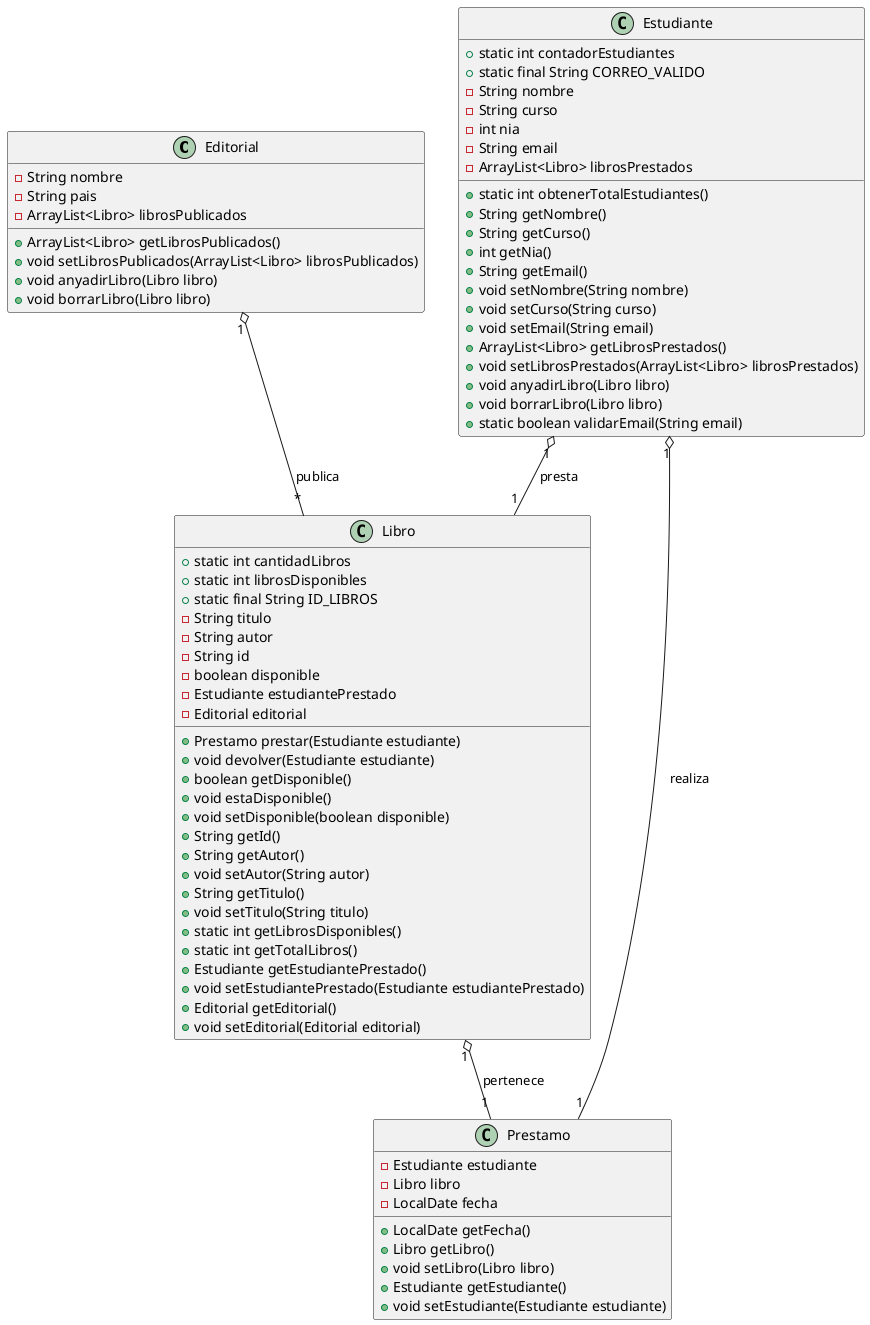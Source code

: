 @startuml

class Editorial {
    - String nombre
    - String pais
    - ArrayList<Libro> librosPublicados
    + ArrayList<Libro> getLibrosPublicados()
    + void setLibrosPublicados(ArrayList<Libro> librosPublicados)
    + void anyadirLibro(Libro libro)
    + void borrarLibro(Libro libro)
}

class Estudiante {
    + static int contadorEstudiantes
    + static final String CORREO_VALIDO
    - String nombre
    - String curso
    - int nia
    - String email
    - ArrayList<Libro> librosPrestados
    + static int obtenerTotalEstudiantes()
    + String getNombre()
    + String getCurso()
    + int getNia()
    + String getEmail()
    + void setNombre(String nombre)
    + void setCurso(String curso)
    + void setEmail(String email)
    + ArrayList<Libro> getLibrosPrestados()
    + void setLibrosPrestados(ArrayList<Libro> librosPrestados)
    + void anyadirLibro(Libro libro)
    + void borrarLibro(Libro libro)
    + static boolean validarEmail(String email)
}

class Libro {
    + static int cantidadLibros
    + static int librosDisponibles
    + static final String ID_LIBROS
    - String titulo
    - String autor
    - String id
    - boolean disponible
    - Estudiante estudiantePrestado
    - Editorial editorial
    + Prestamo prestar(Estudiante estudiante)
    + void devolver(Estudiante estudiante)
    + boolean getDisponible()
    + void estaDisponible()
    + void setDisponible(boolean disponible)
    + String getId()
    + String getAutor()
    + void setAutor(String autor)
    + String getTitulo()
    + void setTitulo(String titulo)
    + static int getLibrosDisponibles()
    + static int getTotalLibros()
    + Estudiante getEstudiantePrestado()
    + void setEstudiantePrestado(Estudiante estudiantePrestado)
    + Editorial getEditorial()
    + void setEditorial(Editorial editorial)
}

class Prestamo {
    - Estudiante estudiante
    - Libro libro
    - LocalDate fecha
    + LocalDate getFecha()
    + Libro getLibro()
    + void setLibro(Libro libro)
    + Estudiante getEstudiante()
    + void setEstudiante(Estudiante estudiante)
}

Editorial "1" o-- "*" Libro : publica
Estudiante "1" o-- "1" Libro : presta
Libro "1" o-- "1" Prestamo : pertenece
Estudiante "1" o-- "1" Prestamo : realiza

@enduml